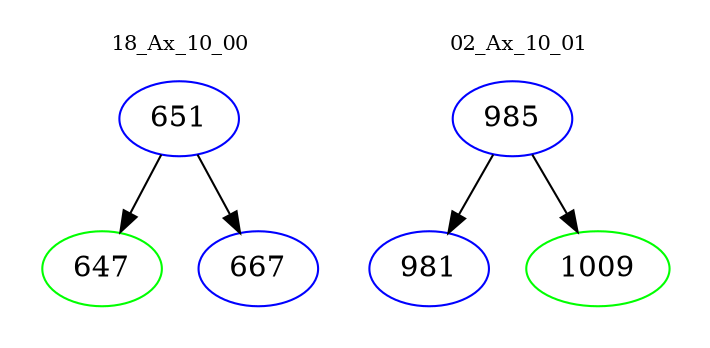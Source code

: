 digraph{
subgraph cluster_0 {
color = white
label = "18_Ax_10_00";
fontsize=10;
T0_651 [label="651", color="blue"]
T0_651 -> T0_647 [color="black"]
T0_647 [label="647", color="green"]
T0_651 -> T0_667 [color="black"]
T0_667 [label="667", color="blue"]
}
subgraph cluster_1 {
color = white
label = "02_Ax_10_01";
fontsize=10;
T1_985 [label="985", color="blue"]
T1_985 -> T1_981 [color="black"]
T1_981 [label="981", color="blue"]
T1_985 -> T1_1009 [color="black"]
T1_1009 [label="1009", color="green"]
}
}
